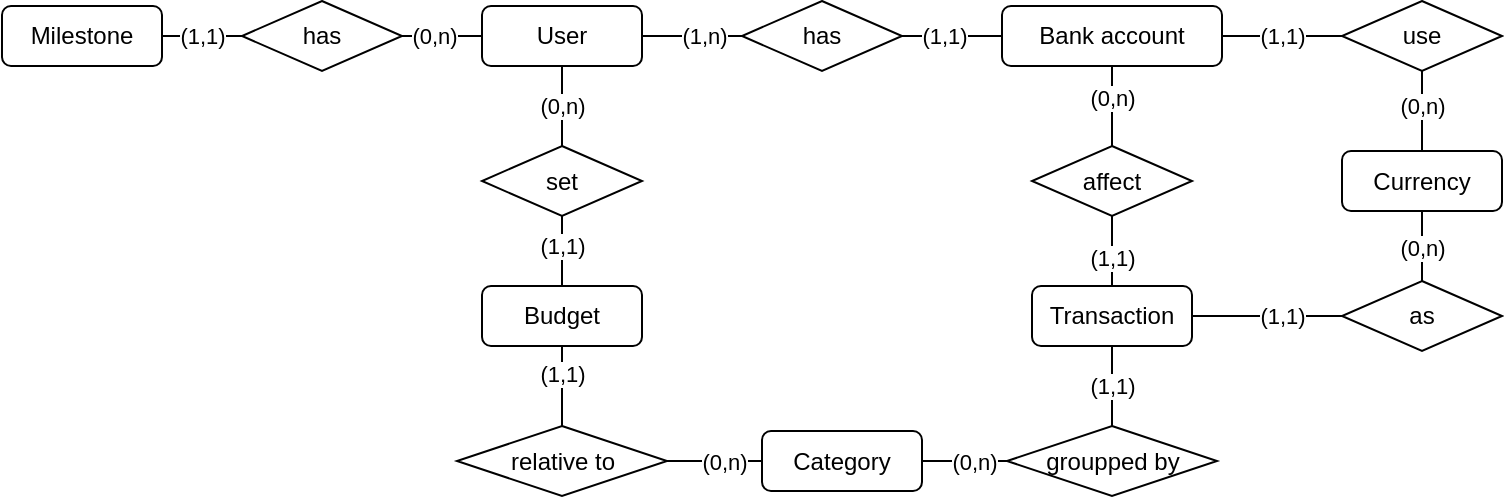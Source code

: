 <mxfile version="20.5.3" type="google" pages="2"><diagram id="XbjiRcQghWs7QBa4_PHC" name="Pagina-1"><mxGraphModel grid="1" page="1" gridSize="10" guides="1" tooltips="1" connect="1" arrows="1" fold="1" pageScale="1" pageWidth="1169" pageHeight="827" math="0" shadow="0"><root><mxCell id="0"/><mxCell id="1" parent="0"/><mxCell id="fKQwtB3UpfUjCUKacmv7-4" style="edgeStyle=orthogonalEdgeStyle;rounded=0;orthogonalLoop=1;jettySize=auto;html=1;entryX=0;entryY=0.5;entryDx=0;entryDy=0;endArrow=none;endFill=0;" edge="1" parent="1" source="fKQwtB3UpfUjCUKacmv7-1" target="fKQwtB3UpfUjCUKacmv7-3"><mxGeometry relative="1" as="geometry"/></mxCell><mxCell id="fKQwtB3UpfUjCUKacmv7-6" value="(1,n)" style="edgeLabel;html=1;align=center;verticalAlign=middle;resizable=0;points=[];" connectable="0" vertex="1" parent="fKQwtB3UpfUjCUKacmv7-4"><mxGeometry x="-0.267" y="2" relative="1" as="geometry"><mxPoint x="12" y="2" as="offset"/></mxGeometry></mxCell><mxCell id="fKQwtB3UpfUjCUKacmv7-16" style="edgeStyle=orthogonalEdgeStyle;rounded=0;orthogonalLoop=1;jettySize=auto;html=1;exitX=0.5;exitY=1;exitDx=0;exitDy=0;entryX=0.5;entryY=0;entryDx=0;entryDy=0;endArrow=none;endFill=0;" edge="1" parent="1" source="fKQwtB3UpfUjCUKacmv7-1" target="fKQwtB3UpfUjCUKacmv7-15"><mxGeometry relative="1" as="geometry"/></mxCell><mxCell id="fKQwtB3UpfUjCUKacmv7-18" value="(0,n)" style="edgeLabel;html=1;align=center;verticalAlign=middle;resizable=0;points=[];" connectable="0" vertex="1" parent="fKQwtB3UpfUjCUKacmv7-16"><mxGeometry x="0.2" relative="1" as="geometry"><mxPoint y="-4" as="offset"/></mxGeometry></mxCell><mxCell id="qnFdq6zhR6dbCf2YNC88-3" style="edgeStyle=orthogonalEdgeStyle;rounded=0;orthogonalLoop=1;jettySize=auto;html=1;entryX=1;entryY=0.5;entryDx=0;entryDy=0;endArrow=none;endFill=0;" edge="1" parent="1" source="fKQwtB3UpfUjCUKacmv7-1" target="qnFdq6zhR6dbCf2YNC88-2"><mxGeometry relative="1" as="geometry"/></mxCell><mxCell id="qnFdq6zhR6dbCf2YNC88-5" value="(0,n)" style="edgeLabel;html=1;align=center;verticalAlign=middle;resizable=0;points=[];" connectable="0" vertex="1" parent="qnFdq6zhR6dbCf2YNC88-3"><mxGeometry x="0.224" relative="1" as="geometry"><mxPoint as="offset"/></mxGeometry></mxCell><mxCell id="fKQwtB3UpfUjCUKacmv7-1" value="User" style="rounded=1;whiteSpace=wrap;html=1;" vertex="1" parent="1"><mxGeometry x="260" y="230" width="80" height="30" as="geometry"/></mxCell><mxCell id="fKQwtB3UpfUjCUKacmv7-2" value="Bank account" style="rounded=1;whiteSpace=wrap;html=1;" vertex="1" parent="1"><mxGeometry x="520" y="230" width="110" height="30" as="geometry"/></mxCell><mxCell id="fKQwtB3UpfUjCUKacmv7-5" style="edgeStyle=orthogonalEdgeStyle;rounded=0;orthogonalLoop=1;jettySize=auto;html=1;entryX=0;entryY=0.5;entryDx=0;entryDy=0;endArrow=none;endFill=0;" edge="1" parent="1" source="fKQwtB3UpfUjCUKacmv7-3" target="fKQwtB3UpfUjCUKacmv7-2"><mxGeometry relative="1" as="geometry"/></mxCell><mxCell id="fKQwtB3UpfUjCUKacmv7-7" value="(1,1)" style="edgeLabel;html=1;align=center;verticalAlign=middle;resizable=0;points=[];" connectable="0" vertex="1" parent="fKQwtB3UpfUjCUKacmv7-5"><mxGeometry x="0.211" y="1" relative="1" as="geometry"><mxPoint x="-10" y="1" as="offset"/></mxGeometry></mxCell><mxCell id="fKQwtB3UpfUjCUKacmv7-3" value="has" style="rhombus;whiteSpace=wrap;html=1;" vertex="1" parent="1"><mxGeometry x="390" y="227.5" width="80" height="35" as="geometry"/></mxCell><mxCell id="fKQwtB3UpfUjCUKacmv7-22" style="edgeStyle=orthogonalEdgeStyle;rounded=0;orthogonalLoop=1;jettySize=auto;html=1;entryX=0.5;entryY=0;entryDx=0;entryDy=0;endArrow=none;endFill=0;" edge="1" parent="1" source="fKQwtB3UpfUjCUKacmv7-8" target="fKQwtB3UpfUjCUKacmv7-21"><mxGeometry relative="1" as="geometry"/></mxCell><mxCell id="fKQwtB3UpfUjCUKacmv7-25" value="(1,1)" style="edgeLabel;html=1;align=center;verticalAlign=middle;resizable=0;points=[];" connectable="0" vertex="1" parent="fKQwtB3UpfUjCUKacmv7-22"><mxGeometry x="-0.707" y="2" relative="1" as="geometry"><mxPoint x="-2" y="14" as="offset"/></mxGeometry></mxCell><mxCell id="fKQwtB3UpfUjCUKacmv7-8" value="Transaction" style="rounded=1;whiteSpace=wrap;html=1;" vertex="1" parent="1"><mxGeometry x="535" y="370" width="80" height="30" as="geometry"/></mxCell><mxCell id="fKQwtB3UpfUjCUKacmv7-10" style="edgeStyle=orthogonalEdgeStyle;rounded=0;orthogonalLoop=1;jettySize=auto;html=1;entryX=0.5;entryY=1;entryDx=0;entryDy=0;endArrow=none;endFill=0;" edge="1" parent="1" source="fKQwtB3UpfUjCUKacmv7-9" target="fKQwtB3UpfUjCUKacmv7-2"><mxGeometry relative="1" as="geometry"/></mxCell><mxCell id="fKQwtB3UpfUjCUKacmv7-12" value="(0,n)" style="edgeLabel;html=1;align=center;verticalAlign=middle;resizable=0;points=[];" connectable="0" vertex="1" parent="fKQwtB3UpfUjCUKacmv7-10"><mxGeometry x="0.204" relative="1" as="geometry"><mxPoint as="offset"/></mxGeometry></mxCell><mxCell id="fKQwtB3UpfUjCUKacmv7-11" style="edgeStyle=orthogonalEdgeStyle;rounded=0;orthogonalLoop=1;jettySize=auto;html=1;entryX=0.5;entryY=0;entryDx=0;entryDy=0;endArrow=none;endFill=0;" edge="1" parent="1" source="fKQwtB3UpfUjCUKacmv7-9" target="fKQwtB3UpfUjCUKacmv7-8"><mxGeometry relative="1" as="geometry"/></mxCell><mxCell id="fKQwtB3UpfUjCUKacmv7-13" value="(1,1)" style="edgeLabel;html=1;align=center;verticalAlign=middle;resizable=0;points=[];" connectable="0" vertex="1" parent="fKQwtB3UpfUjCUKacmv7-11"><mxGeometry x="0.374" relative="1" as="geometry"><mxPoint as="offset"/></mxGeometry></mxCell><mxCell id="fKQwtB3UpfUjCUKacmv7-9" value="affect" style="rhombus;whiteSpace=wrap;html=1;" vertex="1" parent="1"><mxGeometry x="535" y="300" width="80" height="35" as="geometry"/></mxCell><mxCell id="fKQwtB3UpfUjCUKacmv7-28" style="edgeStyle=orthogonalEdgeStyle;rounded=0;orthogonalLoop=1;jettySize=auto;html=1;entryX=0.5;entryY=0;entryDx=0;entryDy=0;endArrow=none;endFill=0;" edge="1" parent="1" source="fKQwtB3UpfUjCUKacmv7-14" target="fKQwtB3UpfUjCUKacmv7-27"><mxGeometry relative="1" as="geometry"/></mxCell><mxCell id="fKQwtB3UpfUjCUKacmv7-30" value="(1,1)" style="edgeLabel;html=1;align=center;verticalAlign=middle;resizable=0;points=[];" connectable="0" vertex="1" parent="fKQwtB3UpfUjCUKacmv7-28"><mxGeometry x="-0.297" relative="1" as="geometry"><mxPoint as="offset"/></mxGeometry></mxCell><mxCell id="fKQwtB3UpfUjCUKacmv7-14" value="Budget" style="rounded=1;whiteSpace=wrap;html=1;direction=west;" vertex="1" parent="1"><mxGeometry x="260" y="370" width="80" height="30" as="geometry"/></mxCell><mxCell id="fKQwtB3UpfUjCUKacmv7-17" style="edgeStyle=orthogonalEdgeStyle;rounded=0;orthogonalLoop=1;jettySize=auto;html=1;entryX=0.5;entryY=1;entryDx=0;entryDy=0;endArrow=none;endFill=0;" edge="1" parent="1" source="fKQwtB3UpfUjCUKacmv7-15" target="fKQwtB3UpfUjCUKacmv7-14"><mxGeometry relative="1" as="geometry"/></mxCell><mxCell id="fKQwtB3UpfUjCUKacmv7-19" value="(1,1)" style="edgeLabel;html=1;align=center;verticalAlign=middle;resizable=0;points=[];" connectable="0" vertex="1" parent="fKQwtB3UpfUjCUKacmv7-17"><mxGeometry x="0.378" relative="1" as="geometry"><mxPoint y="-6" as="offset"/></mxGeometry></mxCell><mxCell id="fKQwtB3UpfUjCUKacmv7-15" value="set" style="rhombus;whiteSpace=wrap;html=1;" vertex="1" parent="1"><mxGeometry x="260" y="300" width="80" height="35" as="geometry"/></mxCell><mxCell id="fKQwtB3UpfUjCUKacmv7-20" value="Category" style="rounded=1;whiteSpace=wrap;html=1;direction=west;" vertex="1" parent="1"><mxGeometry x="400" y="442.5" width="80" height="30" as="geometry"/></mxCell><mxCell id="fKQwtB3UpfUjCUKacmv7-23" style="edgeStyle=orthogonalEdgeStyle;rounded=0;orthogonalLoop=1;jettySize=auto;html=1;entryX=0;entryY=0.5;entryDx=0;entryDy=0;endArrow=none;endFill=0;" edge="1" parent="1" source="fKQwtB3UpfUjCUKacmv7-21" target="fKQwtB3UpfUjCUKacmv7-20"><mxGeometry relative="1" as="geometry"/></mxCell><mxCell id="fKQwtB3UpfUjCUKacmv7-26" value="(0,n)" style="edgeLabel;html=1;align=center;verticalAlign=middle;resizable=0;points=[];" connectable="0" vertex="1" parent="fKQwtB3UpfUjCUKacmv7-23"><mxGeometry x="0.212" relative="1" as="geometry"><mxPoint x="9" as="offset"/></mxGeometry></mxCell><mxCell id="fKQwtB3UpfUjCUKacmv7-21" value="groupped by" style="rhombus;whiteSpace=wrap;html=1;" vertex="1" parent="1"><mxGeometry x="522.5" y="440" width="105" height="35" as="geometry"/></mxCell><mxCell id="fKQwtB3UpfUjCUKacmv7-29" style="edgeStyle=orthogonalEdgeStyle;rounded=0;orthogonalLoop=1;jettySize=auto;html=1;entryX=1;entryY=0.5;entryDx=0;entryDy=0;endArrow=none;endFill=0;" edge="1" parent="1" source="fKQwtB3UpfUjCUKacmv7-27" target="fKQwtB3UpfUjCUKacmv7-20"><mxGeometry relative="1" as="geometry"/></mxCell><mxCell id="fKQwtB3UpfUjCUKacmv7-32" value="(0,n)" style="edgeLabel;html=1;align=center;verticalAlign=middle;resizable=0;points=[];" connectable="0" vertex="1" parent="fKQwtB3UpfUjCUKacmv7-29"><mxGeometry x="0.338" y="-1" relative="1" as="geometry"><mxPoint x="-4" y="-1" as="offset"/></mxGeometry></mxCell><mxCell id="fKQwtB3UpfUjCUKacmv7-27" value="relative to" style="rhombus;whiteSpace=wrap;html=1;" vertex="1" parent="1"><mxGeometry x="247.5" y="440" width="105" height="35" as="geometry"/></mxCell><mxCell id="qnFdq6zhR6dbCf2YNC88-1" value="Milestone" style="rounded=1;whiteSpace=wrap;html=1;" vertex="1" parent="1"><mxGeometry x="20" y="230" width="80" height="30" as="geometry"/></mxCell><mxCell id="qnFdq6zhR6dbCf2YNC88-4" style="edgeStyle=orthogonalEdgeStyle;rounded=0;orthogonalLoop=1;jettySize=auto;html=1;entryX=1;entryY=0.5;entryDx=0;entryDy=0;endArrow=none;endFill=0;" edge="1" parent="1" source="qnFdq6zhR6dbCf2YNC88-2" target="qnFdq6zhR6dbCf2YNC88-1"><mxGeometry relative="1" as="geometry"/></mxCell><mxCell id="qnFdq6zhR6dbCf2YNC88-6" value="(1,1)" style="edgeLabel;html=1;align=center;verticalAlign=middle;resizable=0;points=[];" connectable="0" vertex="1" parent="qnFdq6zhR6dbCf2YNC88-4"><mxGeometry x="0.251" y="1" relative="1" as="geometry"><mxPoint x="5" y="-1" as="offset"/></mxGeometry></mxCell><mxCell id="qnFdq6zhR6dbCf2YNC88-2" value="has" style="rhombus;whiteSpace=wrap;html=1;" vertex="1" parent="1"><mxGeometry x="140" y="227.5" width="80" height="35" as="geometry"/></mxCell><mxCell id="z2ViTkbQHhDZDSHXMu1S-4" style="edgeStyle=orthogonalEdgeStyle;rounded=0;orthogonalLoop=1;jettySize=auto;html=1;entryX=0.5;entryY=1;entryDx=0;entryDy=0;endArrow=none;endFill=0;" edge="1" parent="1" source="z2ViTkbQHhDZDSHXMu1S-1" target="z2ViTkbQHhDZDSHXMu1S-2"><mxGeometry relative="1" as="geometry"/></mxCell><mxCell id="z2ViTkbQHhDZDSHXMu1S-9" value="(0,n)" style="edgeLabel;html=1;align=center;verticalAlign=middle;resizable=0;points=[];" connectable="0" vertex="1" parent="z2ViTkbQHhDZDSHXMu1S-4"><mxGeometry x="-0.221" y="-1" relative="1" as="geometry"><mxPoint x="-1" y="-7" as="offset"/></mxGeometry></mxCell><mxCell id="z2ViTkbQHhDZDSHXMu1S-5" style="edgeStyle=orthogonalEdgeStyle;rounded=0;orthogonalLoop=1;jettySize=auto;html=1;entryX=0.5;entryY=0;entryDx=0;entryDy=0;endArrow=none;endFill=0;" edge="1" parent="1" source="z2ViTkbQHhDZDSHXMu1S-1" target="z2ViTkbQHhDZDSHXMu1S-3"><mxGeometry relative="1" as="geometry"/></mxCell><mxCell id="z2ViTkbQHhDZDSHXMu1S-10" value="(0,n)" style="edgeLabel;html=1;align=center;verticalAlign=middle;resizable=0;points=[];" connectable="0" vertex="1" parent="z2ViTkbQHhDZDSHXMu1S-5"><mxGeometry x="0.371" relative="1" as="geometry"><mxPoint y="-3" as="offset"/></mxGeometry></mxCell><mxCell id="z2ViTkbQHhDZDSHXMu1S-1" value="Currency" style="rounded=1;whiteSpace=wrap;html=1;" vertex="1" parent="1"><mxGeometry x="690" y="302.5" width="80" height="30" as="geometry"/></mxCell><mxCell id="z2ViTkbQHhDZDSHXMu1S-7" style="edgeStyle=orthogonalEdgeStyle;rounded=0;orthogonalLoop=1;jettySize=auto;html=1;entryX=1;entryY=0.5;entryDx=0;entryDy=0;endArrow=none;endFill=0;" edge="1" parent="1" source="z2ViTkbQHhDZDSHXMu1S-2" target="fKQwtB3UpfUjCUKacmv7-2"><mxGeometry relative="1" as="geometry"/></mxCell><mxCell id="z2ViTkbQHhDZDSHXMu1S-8" value="(1,1)" style="edgeLabel;html=1;align=center;verticalAlign=middle;resizable=0;points=[];" connectable="0" vertex="1" parent="z2ViTkbQHhDZDSHXMu1S-7"><mxGeometry x="-0.191" relative="1" as="geometry"><mxPoint x="-6" as="offset"/></mxGeometry></mxCell><mxCell id="z2ViTkbQHhDZDSHXMu1S-2" value="use" style="rhombus;whiteSpace=wrap;html=1;" vertex="1" parent="1"><mxGeometry x="690" y="227.5" width="80" height="35" as="geometry"/></mxCell><mxCell id="z2ViTkbQHhDZDSHXMu1S-6" style="edgeStyle=orthogonalEdgeStyle;rounded=0;orthogonalLoop=1;jettySize=auto;html=1;entryX=1;entryY=0.5;entryDx=0;entryDy=0;endArrow=none;endFill=0;" edge="1" parent="1" source="z2ViTkbQHhDZDSHXMu1S-3" target="fKQwtB3UpfUjCUKacmv7-8"><mxGeometry relative="1" as="geometry"/></mxCell><mxCell id="z2ViTkbQHhDZDSHXMu1S-11" value="(1,1)" style="edgeLabel;html=1;align=center;verticalAlign=middle;resizable=0;points=[];" connectable="0" vertex="1" parent="z2ViTkbQHhDZDSHXMu1S-6"><mxGeometry x="0.196" relative="1" as="geometry"><mxPoint x="15" as="offset"/></mxGeometry></mxCell><mxCell id="z2ViTkbQHhDZDSHXMu1S-3" value="as" style="rhombus;whiteSpace=wrap;html=1;" vertex="1" parent="1"><mxGeometry x="690" y="367.5" width="80" height="35" as="geometry"/></mxCell></root></mxGraphModel></diagram><diagram id="Fi_qmLKG6iEliggEtveL" name="Pagina-2"><mxGraphModel grid="1" page="1" gridSize="10" guides="1" tooltips="1" connect="1" arrows="1" fold="1" pageScale="1" pageWidth="1169" pageHeight="827" math="0" shadow="0"><root><mxCell id="0"/><mxCell id="1" parent="0"/><mxCell id="MXzrBd1sZP7D_LnnIqeV-1" value="User" style="swimlane;fontStyle=0;childLayout=stackLayout;horizontal=1;startSize=26;fillColor=none;horizontalStack=0;resizeParent=1;resizeParentMax=0;resizeLast=0;collapsible=1;marginBottom=0;" vertex="1" parent="1"><mxGeometry x="310" y="350" width="140" height="156" as="geometry"/></mxCell><mxCell id="MXzrBd1sZP7D_LnnIqeV-2" value="+ id: int" style="text;strokeColor=none;fillColor=none;align=left;verticalAlign=top;spacingLeft=4;spacingRight=4;overflow=hidden;rotatable=0;points=[[0,0.5],[1,0.5]];portConstraint=eastwest;fontStyle=4" vertex="1" parent="MXzrBd1sZP7D_LnnIqeV-1"><mxGeometry y="26" width="140" height="26" as="geometry"/></mxCell><mxCell id="u7GwRmFcroGnkAEOkhoZ-1" value="+ currency_id: int" style="text;strokeColor=none;fillColor=none;align=left;verticalAlign=top;spacingLeft=4;spacingRight=4;overflow=hidden;rotatable=0;points=[[0,0.5],[1,0.5]];portConstraint=eastwest;fontStyle=2" vertex="1" parent="MXzrBd1sZP7D_LnnIqeV-1"><mxGeometry y="52" width="140" height="26" as="geometry"/></mxCell><mxCell id="MXzrBd1sZP7D_LnnIqeV-3" value="+ username: str" style="text;strokeColor=none;fillColor=none;align=left;verticalAlign=top;spacingLeft=4;spacingRight=4;overflow=hidden;rotatable=0;points=[[0,0.5],[1,0.5]];portConstraint=eastwest;" vertex="1" parent="MXzrBd1sZP7D_LnnIqeV-1"><mxGeometry y="78" width="140" height="26" as="geometry"/></mxCell><mxCell id="MXzrBd1sZP7D_LnnIqeV-4" value="+ email_address: str" style="text;strokeColor=none;fillColor=none;align=left;verticalAlign=top;spacingLeft=4;spacingRight=4;overflow=hidden;rotatable=0;points=[[0,0.5],[1,0.5]];portConstraint=eastwest;" vertex="1" parent="MXzrBd1sZP7D_LnnIqeV-1"><mxGeometry y="104" width="140" height="26" as="geometry"/></mxCell><mxCell id="MXzrBd1sZP7D_LnnIqeV-5" value="+ password: str" style="text;strokeColor=none;fillColor=none;align=left;verticalAlign=top;spacingLeft=4;spacingRight=4;overflow=hidden;rotatable=0;points=[[0,0.5],[1,0.5]];portConstraint=eastwest;" vertex="1" parent="MXzrBd1sZP7D_LnnIqeV-1"><mxGeometry y="130" width="140" height="26" as="geometry"/></mxCell><mxCell id="MXzrBd1sZP7D_LnnIqeV-6" value="Bank account" style="swimlane;fontStyle=0;childLayout=stackLayout;horizontal=1;startSize=26;fillColor=none;horizontalStack=0;resizeParent=1;resizeParentMax=0;resizeLast=0;collapsible=1;marginBottom=0;" vertex="1" parent="1"><mxGeometry x="530" y="280" width="140" height="104" as="geometry"/></mxCell><mxCell id="MXzrBd1sZP7D_LnnIqeV-7" value="+ id: int" style="text;strokeColor=none;fillColor=none;align=left;verticalAlign=top;spacingLeft=4;spacingRight=4;overflow=hidden;rotatable=0;points=[[0,0.5],[1,0.5]];portConstraint=eastwest;fontStyle=4" vertex="1" parent="MXzrBd1sZP7D_LnnIqeV-6"><mxGeometry y="26" width="140" height="26" as="geometry"/></mxCell><mxCell id="MXzrBd1sZP7D_LnnIqeV-8" value="+ user_id: int" style="text;strokeColor=none;fillColor=none;align=left;verticalAlign=top;spacingLeft=4;spacingRight=4;overflow=hidden;rotatable=0;points=[[0,0.5],[1,0.5]];portConstraint=eastwest;fontStyle=2" vertex="1" parent="MXzrBd1sZP7D_LnnIqeV-6"><mxGeometry y="52" width="140" height="26" as="geometry"/></mxCell><mxCell id="MXzrBd1sZP7D_LnnIqeV-9" value="+ name: str" style="text;strokeColor=none;fillColor=none;align=left;verticalAlign=top;spacingLeft=4;spacingRight=4;overflow=hidden;rotatable=0;points=[[0,0.5],[1,0.5]];portConstraint=eastwest;" vertex="1" parent="MXzrBd1sZP7D_LnnIqeV-6"><mxGeometry y="78" width="140" height="26" as="geometry"/></mxCell><mxCell id="MXzrBd1sZP7D_LnnIqeV-10" style="rounded=0;orthogonalLoop=1;jettySize=auto;html=1;entryX=0;entryY=0.5;entryDx=0;entryDy=0;endArrow=none;endFill=0;dashed=1;exitX=1;exitY=0.5;exitDx=0;exitDy=0;edgeStyle=orthogonalEdgeStyle;" edge="1" parent="1" source="MXzrBd1sZP7D_LnnIqeV-2" target="MXzrBd1sZP7D_LnnIqeV-8"><mxGeometry relative="1" as="geometry"/></mxCell><mxCell id="MXzrBd1sZP7D_LnnIqeV-11" value="Transaction" style="swimlane;fontStyle=0;childLayout=stackLayout;horizontal=1;startSize=26;fillColor=none;horizontalStack=0;resizeParent=1;resizeParentMax=0;resizeLast=0;collapsible=1;marginBottom=0;" vertex="1" parent="1"><mxGeometry x="750" y="364" width="140" height="156" as="geometry"/></mxCell><mxCell id="MXzrBd1sZP7D_LnnIqeV-12" value="+ id: int" style="text;strokeColor=none;fillColor=none;align=left;verticalAlign=top;spacingLeft=4;spacingRight=4;overflow=hidden;rotatable=0;points=[[0,0.5],[1,0.5]];portConstraint=eastwest;fontStyle=4" vertex="1" parent="MXzrBd1sZP7D_LnnIqeV-11"><mxGeometry y="26" width="140" height="26" as="geometry"/></mxCell><mxCell id="MXzrBd1sZP7D_LnnIqeV-13" value="+ bank_account_id: int" style="text;strokeColor=none;fillColor=none;align=left;verticalAlign=top;spacingLeft=4;spacingRight=4;overflow=hidden;rotatable=0;points=[[0,0.5],[1,0.5]];portConstraint=eastwest;fontStyle=2" vertex="1" parent="MXzrBd1sZP7D_LnnIqeV-11"><mxGeometry y="52" width="140" height="26" as="geometry"/></mxCell><mxCell id="jfLgLz4fefKiGCL9IoSL-8" value="+ currency_id: int" style="text;strokeColor=none;fillColor=none;align=left;verticalAlign=top;spacingLeft=4;spacingRight=4;overflow=hidden;rotatable=0;points=[[0,0.5],[1,0.5]];portConstraint=eastwest;fontStyle=2" vertex="1" parent="MXzrBd1sZP7D_LnnIqeV-11"><mxGeometry y="78" width="140" height="26" as="geometry"/></mxCell><mxCell id="MXzrBd1sZP7D_LnnIqeV-14" value="+ category_id: int" style="text;strokeColor=none;fillColor=none;align=left;verticalAlign=top;spacingLeft=4;spacingRight=4;overflow=hidden;rotatable=0;points=[[0,0.5],[1,0.5]];portConstraint=eastwest;fontStyle=2" vertex="1" parent="MXzrBd1sZP7D_LnnIqeV-11"><mxGeometry y="104" width="140" height="26" as="geometry"/></mxCell><mxCell id="MXzrBd1sZP7D_LnnIqeV-15" value="+ amount: float" style="text;strokeColor=none;fillColor=none;align=left;verticalAlign=top;spacingLeft=4;spacingRight=4;overflow=hidden;rotatable=0;points=[[0,0.5],[1,0.5]];portConstraint=eastwest;" vertex="1" parent="MXzrBd1sZP7D_LnnIqeV-11"><mxGeometry y="130" width="140" height="26" as="geometry"/></mxCell><mxCell id="MXzrBd1sZP7D_LnnIqeV-16" style="edgeStyle=orthogonalEdgeStyle;rounded=0;orthogonalLoop=1;jettySize=auto;html=1;entryX=0;entryY=0.5;entryDx=0;entryDy=0;dashed=1;endArrow=none;endFill=0;" edge="1" parent="1" source="MXzrBd1sZP7D_LnnIqeV-7" target="MXzrBd1sZP7D_LnnIqeV-13"><mxGeometry relative="1" as="geometry"/></mxCell><mxCell id="MXzrBd1sZP7D_LnnIqeV-17" value="Category" style="swimlane;fontStyle=0;childLayout=stackLayout;horizontal=1;startSize=26;fillColor=none;horizontalStack=0;resizeParent=1;resizeParentMax=0;resizeLast=0;collapsible=1;marginBottom=0;" vertex="1" parent="1"><mxGeometry x="530" y="524" width="140" height="78" as="geometry"/></mxCell><mxCell id="MXzrBd1sZP7D_LnnIqeV-18" value="+ id: int" style="text;strokeColor=none;fillColor=none;align=left;verticalAlign=top;spacingLeft=4;spacingRight=4;overflow=hidden;rotatable=0;points=[[0,0.5],[1,0.5]];portConstraint=eastwest;fontStyle=4" vertex="1" parent="MXzrBd1sZP7D_LnnIqeV-17"><mxGeometry y="26" width="140" height="26" as="geometry"/></mxCell><mxCell id="MXzrBd1sZP7D_LnnIqeV-19" value="+ name: str" style="text;strokeColor=none;fillColor=none;align=left;verticalAlign=top;spacingLeft=4;spacingRight=4;overflow=hidden;rotatable=0;points=[[0,0.5],[1,0.5]];portConstraint=eastwest;" vertex="1" parent="MXzrBd1sZP7D_LnnIqeV-17"><mxGeometry y="52" width="140" height="26" as="geometry"/></mxCell><mxCell id="MXzrBd1sZP7D_LnnIqeV-20" style="edgeStyle=orthogonalEdgeStyle;rounded=0;orthogonalLoop=1;jettySize=auto;html=1;entryX=0;entryY=0.5;entryDx=0;entryDy=0;dashed=1;endArrow=none;endFill=0;exitX=1;exitY=0.5;exitDx=0;exitDy=0;" edge="1" parent="1" source="MXzrBd1sZP7D_LnnIqeV-18" target="MXzrBd1sZP7D_LnnIqeV-14"><mxGeometry relative="1" as="geometry"/></mxCell><mxCell id="MXzrBd1sZP7D_LnnIqeV-21" value="Budget" style="swimlane;fontStyle=0;childLayout=stackLayout;horizontal=1;startSize=26;fillColor=none;horizontalStack=0;resizeParent=1;resizeParentMax=0;resizeLast=0;collapsible=1;marginBottom=0;" vertex="1" parent="1"><mxGeometry x="310" y="524" width="140" height="156" as="geometry"/></mxCell><mxCell id="MXzrBd1sZP7D_LnnIqeV-22" value="+ id: int" style="text;strokeColor=none;fillColor=none;align=left;verticalAlign=top;spacingLeft=4;spacingRight=4;overflow=hidden;rotatable=0;points=[[0,0.5],[1,0.5]];portConstraint=eastwest;fontStyle=4" vertex="1" parent="MXzrBd1sZP7D_LnnIqeV-21"><mxGeometry y="26" width="140" height="26" as="geometry"/></mxCell><mxCell id="MXzrBd1sZP7D_LnnIqeV-24" value="+ user_id: int" style="text;strokeColor=none;fillColor=none;align=left;verticalAlign=top;spacingLeft=4;spacingRight=4;overflow=hidden;rotatable=0;points=[[0,0.5],[1,0.5]];portConstraint=eastwest;fontStyle=2" vertex="1" parent="MXzrBd1sZP7D_LnnIqeV-21"><mxGeometry y="52" width="140" height="26" as="geometry"/></mxCell><mxCell id="MXzrBd1sZP7D_LnnIqeV-25" value="+ category_id: int" style="text;strokeColor=none;fillColor=none;align=left;verticalAlign=top;spacingLeft=4;spacingRight=4;overflow=hidden;rotatable=0;points=[[0,0.5],[1,0.5]];portConstraint=eastwest;fontStyle=2" vertex="1" parent="MXzrBd1sZP7D_LnnIqeV-21"><mxGeometry y="78" width="140" height="26" as="geometry"/></mxCell><mxCell id="MXzrBd1sZP7D_LnnIqeV-23" value="+ name: str" style="text;strokeColor=none;fillColor=none;align=left;verticalAlign=top;spacingLeft=4;spacingRight=4;overflow=hidden;rotatable=0;points=[[0,0.5],[1,0.5]];portConstraint=eastwest;" vertex="1" parent="MXzrBd1sZP7D_LnnIqeV-21"><mxGeometry y="104" width="140" height="26" as="geometry"/></mxCell><mxCell id="MXzrBd1sZP7D_LnnIqeV-26" value="+ amount: float" style="text;strokeColor=none;fillColor=none;align=left;verticalAlign=top;spacingLeft=4;spacingRight=4;overflow=hidden;rotatable=0;points=[[0,0.5],[1,0.5]];portConstraint=eastwest;" vertex="1" parent="MXzrBd1sZP7D_LnnIqeV-21"><mxGeometry y="130" width="140" height="26" as="geometry"/></mxCell><mxCell id="MXzrBd1sZP7D_LnnIqeV-27" style="edgeStyle=orthogonalEdgeStyle;rounded=0;orthogonalLoop=1;jettySize=auto;html=1;entryX=0;entryY=0.5;entryDx=0;entryDy=0;dashed=1;endArrow=none;endFill=0;" edge="1" parent="1" source="MXzrBd1sZP7D_LnnIqeV-25" target="MXzrBd1sZP7D_LnnIqeV-18"><mxGeometry relative="1" as="geometry"/></mxCell><mxCell id="MXzrBd1sZP7D_LnnIqeV-28" style="edgeStyle=orthogonalEdgeStyle;rounded=0;orthogonalLoop=1;jettySize=auto;html=1;entryX=0;entryY=0.5;entryDx=0;entryDy=0;dashed=1;endArrow=none;endFill=0;" edge="1" parent="1" source="MXzrBd1sZP7D_LnnIqeV-24" target="MXzrBd1sZP7D_LnnIqeV-2"><mxGeometry relative="1" as="geometry"/></mxCell><mxCell id="jfLgLz4fefKiGCL9IoSL-7" style="rounded=0;orthogonalLoop=1;jettySize=auto;html=1;dashed=1;endArrow=none;endFill=0;entryX=0;entryY=0.5;entryDx=0;entryDy=0;exitX=1;exitY=0.5;exitDx=0;exitDy=0;edgeStyle=orthogonalEdgeStyle;" edge="1" parent="1" source="u7GwRmFcroGnkAEOkhoZ-1" target="jfLgLz4fefKiGCL9IoSL-2"><mxGeometry relative="1" as="geometry"><mxPoint x="500" y="310" as="targetPoint"/></mxGeometry></mxCell><mxCell id="jfLgLz4fefKiGCL9IoSL-1" value="Currency" style="swimlane;fontStyle=0;childLayout=stackLayout;horizontal=1;startSize=26;fillColor=none;horizontalStack=0;resizeParent=1;resizeParentMax=0;resizeLast=0;collapsible=1;marginBottom=0;" vertex="1" parent="1"><mxGeometry x="530" y="402" width="140" height="104" as="geometry"/></mxCell><mxCell id="jfLgLz4fefKiGCL9IoSL-2" value="+ id: int" style="text;strokeColor=none;fillColor=none;align=left;verticalAlign=top;spacingLeft=4;spacingRight=4;overflow=hidden;rotatable=0;points=[[0,0.5],[1,0.5]];portConstraint=eastwest;fontStyle=4" vertex="1" parent="jfLgLz4fefKiGCL9IoSL-1"><mxGeometry y="26" width="140" height="26" as="geometry"/></mxCell><mxCell id="jfLgLz4fefKiGCL9IoSL-4" value="+ name: str" style="text;strokeColor=none;fillColor=none;align=left;verticalAlign=top;spacingLeft=4;spacingRight=4;overflow=hidden;rotatable=0;points=[[0,0.5],[1,0.5]];portConstraint=eastwest;" vertex="1" parent="jfLgLz4fefKiGCL9IoSL-1"><mxGeometry y="52" width="140" height="26" as="geometry"/></mxCell><mxCell id="jfLgLz4fefKiGCL9IoSL-6" value="+ symbol: str" style="text;strokeColor=none;fillColor=none;align=left;verticalAlign=top;spacingLeft=4;spacingRight=4;overflow=hidden;rotatable=0;points=[[0,0.5],[1,0.5]];portConstraint=eastwest;" vertex="1" parent="jfLgLz4fefKiGCL9IoSL-1"><mxGeometry y="78" width="140" height="26" as="geometry"/></mxCell><mxCell id="jfLgLz4fefKiGCL9IoSL-9" style="edgeStyle=orthogonalEdgeStyle;rounded=0;orthogonalLoop=1;jettySize=auto;html=1;entryX=1;entryY=0.5;entryDx=0;entryDy=0;dashed=1;endArrow=none;endFill=0;" edge="1" parent="1" source="jfLgLz4fefKiGCL9IoSL-8" target="jfLgLz4fefKiGCL9IoSL-2"><mxGeometry relative="1" as="geometry"/></mxCell><mxCell id="5XJTIJHwgFQPgWSTOw0s-1" value="Milestone" style="swimlane;fontStyle=0;childLayout=stackLayout;horizontal=1;startSize=26;fillColor=none;horizontalStack=0;resizeParent=1;resizeParentMax=0;resizeLast=0;collapsible=1;marginBottom=0;" vertex="1" parent="1"><mxGeometry x="80" y="384" width="140" height="182" as="geometry"/></mxCell><mxCell id="5XJTIJHwgFQPgWSTOw0s-2" value="+ id: int" style="text;strokeColor=none;fillColor=none;align=left;verticalAlign=top;spacingLeft=4;spacingRight=4;overflow=hidden;rotatable=0;points=[[0,0.5],[1,0.5]];portConstraint=eastwest;fontStyle=4" vertex="1" parent="5XJTIJHwgFQPgWSTOw0s-1"><mxGeometry y="26" width="140" height="26" as="geometry"/></mxCell><mxCell id="5XJTIJHwgFQPgWSTOw0s-8" value="+ user_id: int" style="text;strokeColor=none;fillColor=none;align=left;verticalAlign=top;spacingLeft=4;spacingRight=4;overflow=hidden;rotatable=0;points=[[0,0.5],[1,0.5]];portConstraint=eastwest;fontStyle=2" vertex="1" parent="5XJTIJHwgFQPgWSTOw0s-1"><mxGeometry y="52" width="140" height="26" as="geometry"/></mxCell><mxCell id="5XJTIJHwgFQPgWSTOw0s-6" value="+ description: str" style="text;strokeColor=none;fillColor=none;align=left;verticalAlign=top;spacingLeft=4;spacingRight=4;overflow=hidden;rotatable=0;points=[[0,0.5],[1,0.5]];portConstraint=eastwest;" vertex="1" parent="5XJTIJHwgFQPgWSTOw0s-1"><mxGeometry y="78" width="140" height="26" as="geometry"/></mxCell><mxCell id="5XJTIJHwgFQPgWSTOw0s-7" value="+ due_date: date" style="text;strokeColor=none;fillColor=none;align=left;verticalAlign=top;spacingLeft=4;spacingRight=4;overflow=hidden;rotatable=0;points=[[0,0.5],[1,0.5]];portConstraint=eastwest;" vertex="1" parent="5XJTIJHwgFQPgWSTOw0s-1"><mxGeometry y="104" width="140" height="26" as="geometry"/></mxCell><mxCell id="5XJTIJHwgFQPgWSTOw0s-10" value="+ amount: float" style="text;strokeColor=none;fillColor=none;align=left;verticalAlign=top;spacingLeft=4;spacingRight=4;overflow=hidden;rotatable=0;points=[[0,0.5],[1,0.5]];portConstraint=eastwest;" vertex="1" parent="5XJTIJHwgFQPgWSTOw0s-1"><mxGeometry y="130" width="140" height="26" as="geometry"/></mxCell><mxCell id="5XJTIJHwgFQPgWSTOw0s-11" value="+ monthly_saving: float" style="text;strokeColor=none;fillColor=none;align=left;verticalAlign=top;spacingLeft=4;spacingRight=4;overflow=hidden;rotatable=0;points=[[0,0.5],[1,0.5]];portConstraint=eastwest;" vertex="1" parent="5XJTIJHwgFQPgWSTOw0s-1"><mxGeometry y="156" width="140" height="26" as="geometry"/></mxCell><mxCell id="5XJTIJHwgFQPgWSTOw0s-9" style="edgeStyle=orthogonalEdgeStyle;rounded=0;orthogonalLoop=1;jettySize=auto;html=1;entryX=0;entryY=0.5;entryDx=0;entryDy=0;endArrow=none;endFill=0;dashed=1;" edge="1" parent="1" source="5XJTIJHwgFQPgWSTOw0s-8" target="MXzrBd1sZP7D_LnnIqeV-2"><mxGeometry relative="1" as="geometry"/></mxCell></root></mxGraphModel></diagram></mxfile>